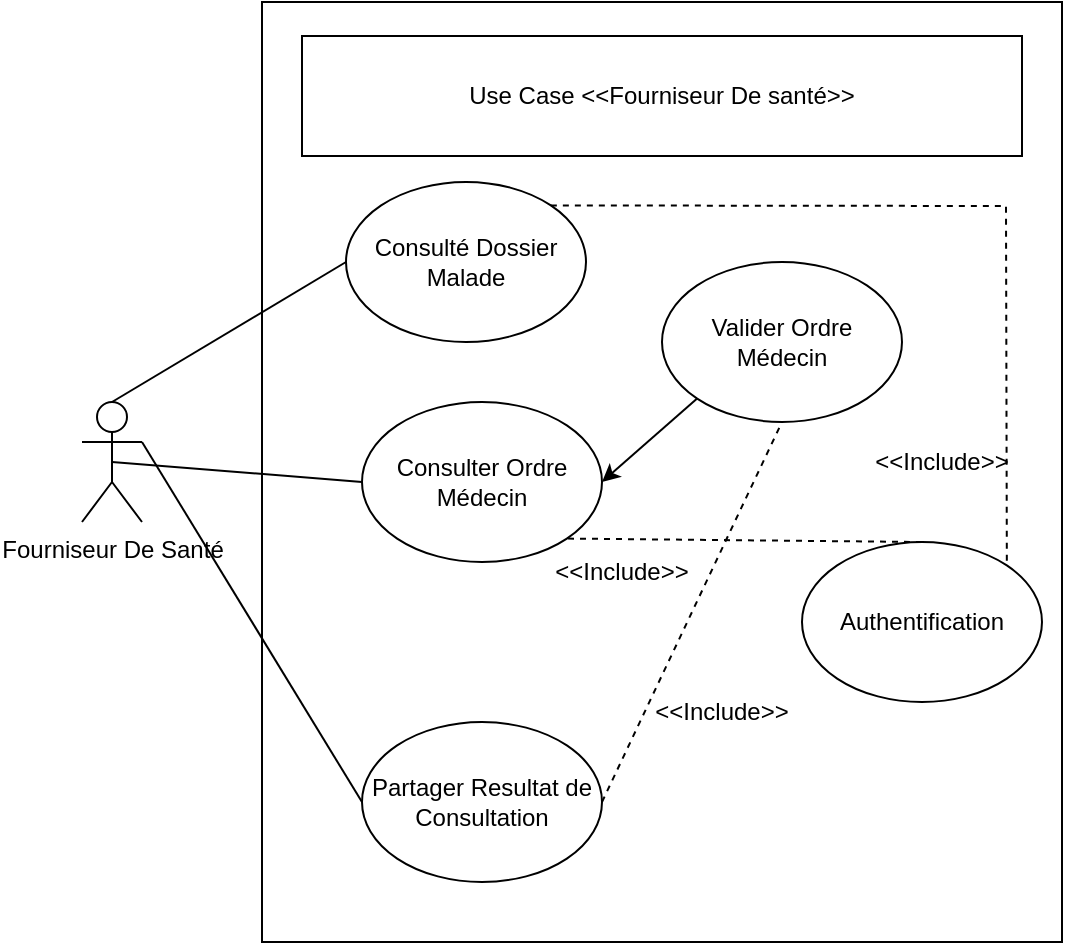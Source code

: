 <mxfile version="20.8.16" type="device"><diagram name="Page-1" id="jPoIvpymd-CKEti5hYN0"><mxGraphModel dx="1698" dy="1609" grid="1" gridSize="10" guides="1" tooltips="1" connect="1" arrows="1" fold="1" page="1" pageScale="1" pageWidth="583" pageHeight="827" math="0" shadow="0"><root><mxCell id="0"/><mxCell id="1" parent="0"/><mxCell id="LK5Fl6o8ixqtHKnEaXYI-2" value="" style="rounded=0;whiteSpace=wrap;html=1;" parent="1" vertex="1"><mxGeometry x="130" y="-460" width="400" height="470" as="geometry"/></mxCell><mxCell id="LK5Fl6o8ixqtHKnEaXYI-3" value="Use Case &amp;lt;&amp;lt;Fourniseur De santé&amp;gt;&amp;gt;" style="rounded=0;whiteSpace=wrap;html=1;" parent="1" vertex="1"><mxGeometry x="150" y="-443" width="360" height="60" as="geometry"/></mxCell><mxCell id="LK5Fl6o8ixqtHKnEaXYI-4" value="Fourniseur De Santé" style="shape=umlActor;verticalLabelPosition=bottom;verticalAlign=top;html=1;outlineConnect=0;" parent="1" vertex="1"><mxGeometry x="40" y="-260" width="30" height="60" as="geometry"/></mxCell><mxCell id="LK5Fl6o8ixqtHKnEaXYI-11" value="" style="endArrow=none;html=1;rounded=0;entryX=0;entryY=0.5;entryDx=0;entryDy=0;exitX=0.5;exitY=0;exitDx=0;exitDy=0;exitPerimeter=0;" parent="1" source="LK5Fl6o8ixqtHKnEaXYI-4" target="1it93UpgnX4_LMJS8wPF-2" edge="1"><mxGeometry width="50" height="50" relative="1" as="geometry"><mxPoint x="70" y="-240" as="sourcePoint"/><mxPoint x="172.0" y="-330" as="targetPoint"/></mxGeometry></mxCell><mxCell id="LK5Fl6o8ixqtHKnEaXYI-12" value="" style="endArrow=none;html=1;rounded=0;entryX=0;entryY=0.5;entryDx=0;entryDy=0;exitX=0.5;exitY=0.5;exitDx=0;exitDy=0;exitPerimeter=0;" parent="1" source="LK5Fl6o8ixqtHKnEaXYI-4" edge="1"><mxGeometry width="50" height="50" relative="1" as="geometry"><mxPoint x="70" y="-220" as="sourcePoint"/><mxPoint x="180" y="-220" as="targetPoint"/></mxGeometry></mxCell><mxCell id="LK5Fl6o8ixqtHKnEaXYI-18" value="" style="endArrow=none;html=1;rounded=0;entryX=1;entryY=0.333;entryDx=0;entryDy=0;entryPerimeter=0;exitX=0;exitY=0.5;exitDx=0;exitDy=0;" parent="1" source="1it93UpgnX4_LMJS8wPF-5" target="LK5Fl6o8ixqtHKnEaXYI-4" edge="1"><mxGeometry width="50" height="50" relative="1" as="geometry"><mxPoint x="190" y="30" as="sourcePoint"/><mxPoint x="70" y="-170" as="targetPoint"/></mxGeometry></mxCell><mxCell id="1it93UpgnX4_LMJS8wPF-1" value="Authentification" style="ellipse;whiteSpace=wrap;html=1;" parent="1" vertex="1"><mxGeometry x="400" y="-190" width="120" height="80" as="geometry"/></mxCell><mxCell id="1it93UpgnX4_LMJS8wPF-2" value="Consulté Dossier Malade" style="ellipse;whiteSpace=wrap;html=1;" parent="1" vertex="1"><mxGeometry x="172" y="-370" width="120" height="80" as="geometry"/></mxCell><mxCell id="1it93UpgnX4_LMJS8wPF-3" value="Consulter Ordre Médecin" style="ellipse;whiteSpace=wrap;html=1;" parent="1" vertex="1"><mxGeometry x="180" y="-260" width="120" height="80" as="geometry"/></mxCell><mxCell id="1it93UpgnX4_LMJS8wPF-4" value="Valider Ordre Médecin" style="ellipse;whiteSpace=wrap;html=1;" parent="1" vertex="1"><mxGeometry x="330" y="-330" width="120" height="80" as="geometry"/></mxCell><mxCell id="1it93UpgnX4_LMJS8wPF-5" value="Partager Resultat de Consultation" style="ellipse;whiteSpace=wrap;html=1;" parent="1" vertex="1"><mxGeometry x="180" y="-100" width="120" height="80" as="geometry"/></mxCell><mxCell id="1it93UpgnX4_LMJS8wPF-6" value="" style="endArrow=none;dashed=1;html=1;rounded=0;entryX=0.5;entryY=1;entryDx=0;entryDy=0;exitX=1;exitY=0.5;exitDx=0;exitDy=0;" parent="1" source="1it93UpgnX4_LMJS8wPF-5" target="1it93UpgnX4_LMJS8wPF-4" edge="1"><mxGeometry width="50" height="50" relative="1" as="geometry"><mxPoint x="280" y="-80" as="sourcePoint"/><mxPoint x="330" y="-130" as="targetPoint"/><Array as="points"/></mxGeometry></mxCell><mxCell id="1it93UpgnX4_LMJS8wPF-7" value="&amp;lt;&amp;lt;Include&amp;gt;&amp;gt;" style="text;html=1;strokeColor=none;fillColor=none;align=center;verticalAlign=middle;whiteSpace=wrap;rounded=0;" parent="1" vertex="1"><mxGeometry x="330" y="-120" width="60" height="30" as="geometry"/></mxCell><mxCell id="1it93UpgnX4_LMJS8wPF-10" value="" style="endArrow=classic;html=1;rounded=0;exitX=0;exitY=1;exitDx=0;exitDy=0;entryX=1;entryY=0.5;entryDx=0;entryDy=0;" parent="1" source="1it93UpgnX4_LMJS8wPF-4" target="1it93UpgnX4_LMJS8wPF-3" edge="1"><mxGeometry width="50" height="50" relative="1" as="geometry"><mxPoint x="330" y="-230" as="sourcePoint"/><mxPoint x="280" y="-180" as="targetPoint"/></mxGeometry></mxCell><mxCell id="1it93UpgnX4_LMJS8wPF-11" value="" style="endArrow=none;dashed=1;html=1;rounded=0;entryX=1;entryY=1;entryDx=0;entryDy=0;exitX=0.5;exitY=0;exitDx=0;exitDy=0;" parent="1" source="1it93UpgnX4_LMJS8wPF-1" target="1it93UpgnX4_LMJS8wPF-3" edge="1"><mxGeometry width="50" height="50" relative="1" as="geometry"><mxPoint x="280" y="-180" as="sourcePoint"/><mxPoint x="330" y="-230" as="targetPoint"/></mxGeometry></mxCell><mxCell id="1it93UpgnX4_LMJS8wPF-12" value="" style="endArrow=none;dashed=1;html=1;rounded=0;entryX=1;entryY=0;entryDx=0;entryDy=0;exitX=1;exitY=0;exitDx=0;exitDy=0;" parent="1" source="1it93UpgnX4_LMJS8wPF-2" target="1it93UpgnX4_LMJS8wPF-1" edge="1"><mxGeometry width="50" height="50" relative="1" as="geometry"><mxPoint x="292" y="-340" as="sourcePoint"/><mxPoint x="342" y="-390" as="targetPoint"/><Array as="points"><mxPoint x="502" y="-358"/></Array></mxGeometry></mxCell><mxCell id="1it93UpgnX4_LMJS8wPF-13" value="&amp;lt;&amp;lt;Include&amp;gt;&amp;gt;" style="text;html=1;strokeColor=none;fillColor=none;align=center;verticalAlign=middle;whiteSpace=wrap;rounded=0;" parent="1" vertex="1"><mxGeometry x="440" y="-245" width="60" height="30" as="geometry"/></mxCell><mxCell id="1it93UpgnX4_LMJS8wPF-14" value="&amp;lt;&amp;lt;Include&amp;gt;&amp;gt;" style="text;html=1;strokeColor=none;fillColor=none;align=center;verticalAlign=middle;whiteSpace=wrap;rounded=0;" parent="1" vertex="1"><mxGeometry x="280" y="-190" width="60" height="30" as="geometry"/></mxCell></root></mxGraphModel></diagram></mxfile>